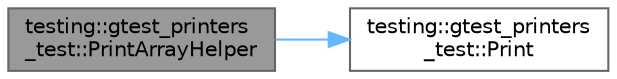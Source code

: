 digraph "testing::gtest_printers_test::PrintArrayHelper"
{
 // LATEX_PDF_SIZE
  bgcolor="transparent";
  edge [fontname=Helvetica,fontsize=10,labelfontname=Helvetica,labelfontsize=10];
  node [fontname=Helvetica,fontsize=10,shape=box,height=0.2,width=0.4];
  rankdir="LR";
  Node1 [id="Node000001",label="testing::gtest_printers\l_test::PrintArrayHelper",height=0.2,width=0.4,color="gray40", fillcolor="grey60", style="filled", fontcolor="black",tooltip=" "];
  Node1 -> Node2 [id="edge1_Node000001_Node000002",color="steelblue1",style="solid",tooltip=" "];
  Node2 [id="Node000002",label="testing::gtest_printers\l_test::Print",height=0.2,width=0.4,color="grey40", fillcolor="white", style="filled",URL="$namespacetesting_1_1gtest__printers__test.html#ab1fefdb330a473343afa3cc6d46a65f6",tooltip=" "];
}
